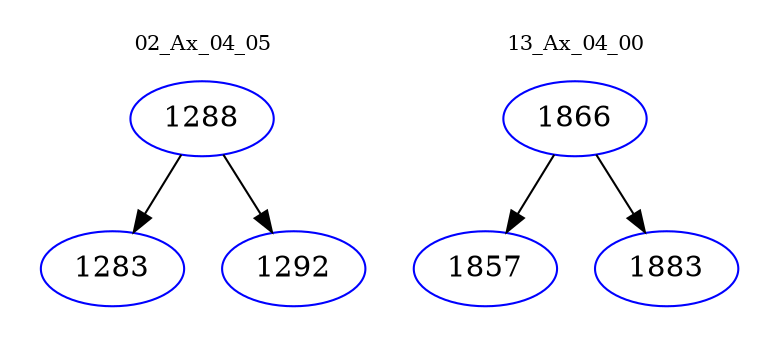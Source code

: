digraph{
subgraph cluster_0 {
color = white
label = "02_Ax_04_05";
fontsize=10;
T0_1288 [label="1288", color="blue"]
T0_1288 -> T0_1283 [color="black"]
T0_1283 [label="1283", color="blue"]
T0_1288 -> T0_1292 [color="black"]
T0_1292 [label="1292", color="blue"]
}
subgraph cluster_1 {
color = white
label = "13_Ax_04_00";
fontsize=10;
T1_1866 [label="1866", color="blue"]
T1_1866 -> T1_1857 [color="black"]
T1_1857 [label="1857", color="blue"]
T1_1866 -> T1_1883 [color="black"]
T1_1883 [label="1883", color="blue"]
}
}
